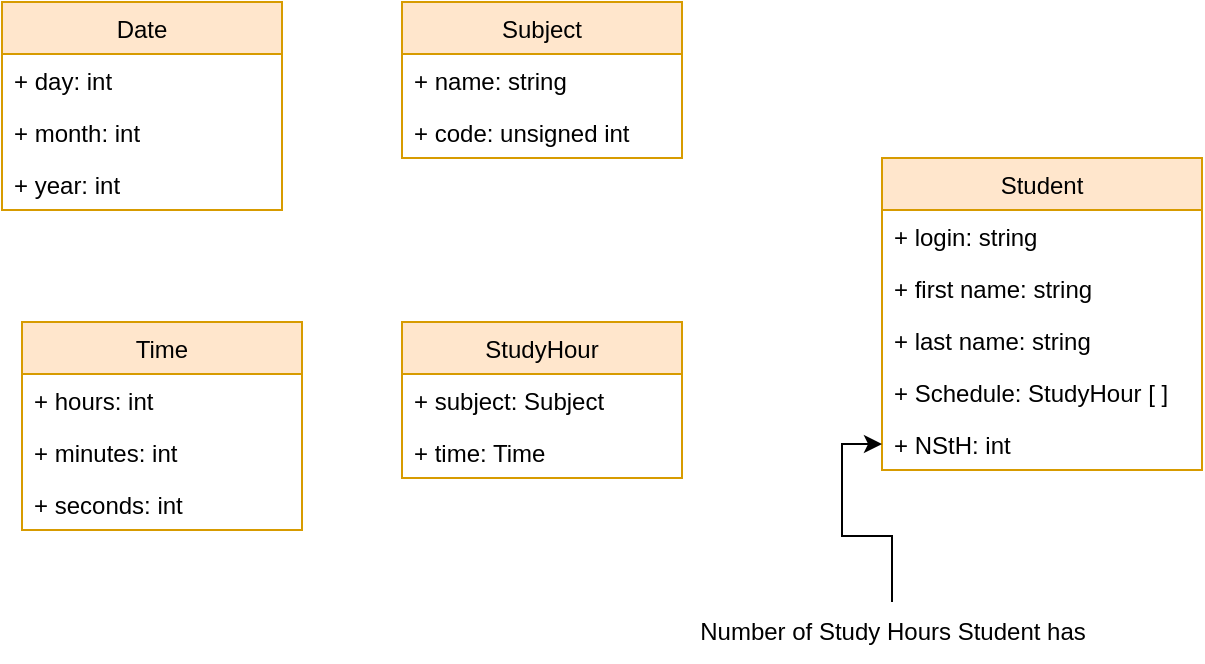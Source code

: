 <mxfile version="20.5.1" type="device"><diagram id="0Rq4poIHDJIyV67zgtvl" name="Page-1"><mxGraphModel dx="569" dy="284" grid="1" gridSize="10" guides="1" tooltips="1" connect="1" arrows="1" fold="1" page="1" pageScale="1" pageWidth="850" pageHeight="1100" math="0" shadow="0"><root><mxCell id="0"/><mxCell id="1" parent="0"/><mxCell id="Qm-jC9xtMFt2Q9KUEN7E-1" value="Date" style="swimlane;fontStyle=0;childLayout=stackLayout;horizontal=1;startSize=26;fillColor=#ffe6cc;horizontalStack=0;resizeParent=1;resizeParentMax=0;resizeLast=0;collapsible=1;marginBottom=0;strokeColor=#d79b00;" parent="1" vertex="1"><mxGeometry y="40" width="140" height="104" as="geometry"/></mxCell><mxCell id="Qm-jC9xtMFt2Q9KUEN7E-2" value="+ day: int" style="text;strokeColor=none;fillColor=none;align=left;verticalAlign=top;spacingLeft=4;spacingRight=4;overflow=hidden;rotatable=0;points=[[0,0.5],[1,0.5]];portConstraint=eastwest;" parent="Qm-jC9xtMFt2Q9KUEN7E-1" vertex="1"><mxGeometry y="26" width="140" height="26" as="geometry"/></mxCell><mxCell id="Qm-jC9xtMFt2Q9KUEN7E-3" value="+ month: int" style="text;strokeColor=none;fillColor=none;align=left;verticalAlign=top;spacingLeft=4;spacingRight=4;overflow=hidden;rotatable=0;points=[[0,0.5],[1,0.5]];portConstraint=eastwest;" parent="Qm-jC9xtMFt2Q9KUEN7E-1" vertex="1"><mxGeometry y="52" width="140" height="26" as="geometry"/></mxCell><mxCell id="Qm-jC9xtMFt2Q9KUEN7E-4" value="+ year: int" style="text;strokeColor=none;fillColor=none;align=left;verticalAlign=top;spacingLeft=4;spacingRight=4;overflow=hidden;rotatable=0;points=[[0,0.5],[1,0.5]];portConstraint=eastwest;" parent="Qm-jC9xtMFt2Q9KUEN7E-1" vertex="1"><mxGeometry y="78" width="140" height="26" as="geometry"/></mxCell><mxCell id="Qm-jC9xtMFt2Q9KUEN7E-5" value="Student" style="swimlane;fontStyle=0;childLayout=stackLayout;horizontal=1;startSize=26;fillColor=#ffe6cc;horizontalStack=0;resizeParent=1;resizeParentMax=0;resizeLast=0;collapsible=1;marginBottom=0;strokeColor=#d79b00;" parent="1" vertex="1"><mxGeometry x="440" y="118" width="160" height="156" as="geometry"/></mxCell><mxCell id="Qm-jC9xtMFt2Q9KUEN7E-6" value="+ login: string" style="text;strokeColor=none;fillColor=none;align=left;verticalAlign=top;spacingLeft=4;spacingRight=4;overflow=hidden;rotatable=0;points=[[0,0.5],[1,0.5]];portConstraint=eastwest;" parent="Qm-jC9xtMFt2Q9KUEN7E-5" vertex="1"><mxGeometry y="26" width="160" height="26" as="geometry"/></mxCell><mxCell id="Qm-jC9xtMFt2Q9KUEN7E-7" value="+ first name: string" style="text;strokeColor=none;fillColor=none;align=left;verticalAlign=top;spacingLeft=4;spacingRight=4;overflow=hidden;rotatable=0;points=[[0,0.5],[1,0.5]];portConstraint=eastwest;" parent="Qm-jC9xtMFt2Q9KUEN7E-5" vertex="1"><mxGeometry y="52" width="160" height="26" as="geometry"/></mxCell><mxCell id="Qm-jC9xtMFt2Q9KUEN7E-8" value="+ last name: string" style="text;strokeColor=none;fillColor=none;align=left;verticalAlign=top;spacingLeft=4;spacingRight=4;overflow=hidden;rotatable=0;points=[[0,0.5],[1,0.5]];portConstraint=eastwest;" parent="Qm-jC9xtMFt2Q9KUEN7E-5" vertex="1"><mxGeometry y="78" width="160" height="26" as="geometry"/></mxCell><mxCell id="Qm-jC9xtMFt2Q9KUEN7E-21" value="+ Schedule: StudyHour [ ]" style="text;strokeColor=none;fillColor=none;align=left;verticalAlign=top;spacingLeft=4;spacingRight=4;overflow=hidden;rotatable=0;points=[[0,0.5],[1,0.5]];portConstraint=eastwest;" parent="Qm-jC9xtMFt2Q9KUEN7E-5" vertex="1"><mxGeometry y="104" width="160" height="26" as="geometry"/></mxCell><mxCell id="k2fHjbNUoyeymB1Im-Il-1" value="+ NStH: int" style="text;strokeColor=none;fillColor=none;align=left;verticalAlign=top;spacingLeft=4;spacingRight=4;overflow=hidden;rotatable=0;points=[[0,0.5],[1,0.5]];portConstraint=eastwest;" parent="Qm-jC9xtMFt2Q9KUEN7E-5" vertex="1"><mxGeometry y="130" width="160" height="26" as="geometry"/></mxCell><mxCell id="Qm-jC9xtMFt2Q9KUEN7E-9" value="Subject" style="swimlane;fontStyle=0;childLayout=stackLayout;horizontal=1;startSize=26;fillColor=#ffe6cc;horizontalStack=0;resizeParent=1;resizeParentMax=0;resizeLast=0;collapsible=1;marginBottom=0;strokeColor=#d79b00;" parent="1" vertex="1"><mxGeometry x="200" y="40" width="140" height="78" as="geometry"/></mxCell><mxCell id="Qm-jC9xtMFt2Q9KUEN7E-10" value="+ name: string" style="text;strokeColor=none;fillColor=none;align=left;verticalAlign=top;spacingLeft=4;spacingRight=4;overflow=hidden;rotatable=0;points=[[0,0.5],[1,0.5]];portConstraint=eastwest;" parent="Qm-jC9xtMFt2Q9KUEN7E-9" vertex="1"><mxGeometry y="26" width="140" height="26" as="geometry"/></mxCell><mxCell id="Qm-jC9xtMFt2Q9KUEN7E-11" value="+ code: unsigned int" style="text;strokeColor=none;fillColor=none;align=left;verticalAlign=top;spacingLeft=4;spacingRight=4;overflow=hidden;rotatable=0;points=[[0,0.5],[1,0.5]];portConstraint=eastwest;" parent="Qm-jC9xtMFt2Q9KUEN7E-9" vertex="1"><mxGeometry y="52" width="140" height="26" as="geometry"/></mxCell><mxCell id="Qm-jC9xtMFt2Q9KUEN7E-13" value="StudyHour" style="swimlane;fontStyle=0;childLayout=stackLayout;horizontal=1;startSize=26;fillColor=#ffe6cc;horizontalStack=0;resizeParent=1;resizeParentMax=0;resizeLast=0;collapsible=1;marginBottom=0;strokeColor=#d79b00;" parent="1" vertex="1"><mxGeometry x="200" y="200" width="140" height="78" as="geometry"/></mxCell><mxCell id="Qm-jC9xtMFt2Q9KUEN7E-14" value="+ subject: Subject" style="text;strokeColor=none;fillColor=none;align=left;verticalAlign=top;spacingLeft=4;spacingRight=4;overflow=hidden;rotatable=0;points=[[0,0.5],[1,0.5]];portConstraint=eastwest;" parent="Qm-jC9xtMFt2Q9KUEN7E-13" vertex="1"><mxGeometry y="26" width="140" height="26" as="geometry"/></mxCell><mxCell id="Qm-jC9xtMFt2Q9KUEN7E-16" value="+ time: Time" style="text;strokeColor=none;fillColor=none;align=left;verticalAlign=top;spacingLeft=4;spacingRight=4;overflow=hidden;rotatable=0;points=[[0,0.5],[1,0.5]];portConstraint=eastwest;" parent="Qm-jC9xtMFt2Q9KUEN7E-13" vertex="1"><mxGeometry y="52" width="140" height="26" as="geometry"/></mxCell><mxCell id="Qm-jC9xtMFt2Q9KUEN7E-17" value="Time" style="swimlane;fontStyle=0;childLayout=stackLayout;horizontal=1;startSize=26;fillColor=#ffe6cc;horizontalStack=0;resizeParent=1;resizeParentMax=0;resizeLast=0;collapsible=1;marginBottom=0;strokeColor=#d79b00;" parent="1" vertex="1"><mxGeometry x="10" y="200" width="140" height="104" as="geometry"/></mxCell><mxCell id="Qm-jC9xtMFt2Q9KUEN7E-18" value="+ hours: int" style="text;strokeColor=none;fillColor=none;align=left;verticalAlign=top;spacingLeft=4;spacingRight=4;overflow=hidden;rotatable=0;points=[[0,0.5],[1,0.5]];portConstraint=eastwest;" parent="Qm-jC9xtMFt2Q9KUEN7E-17" vertex="1"><mxGeometry y="26" width="140" height="26" as="geometry"/></mxCell><mxCell id="Qm-jC9xtMFt2Q9KUEN7E-19" value="+ minutes: int" style="text;strokeColor=none;fillColor=none;align=left;verticalAlign=top;spacingLeft=4;spacingRight=4;overflow=hidden;rotatable=0;points=[[0,0.5],[1,0.5]];portConstraint=eastwest;" parent="Qm-jC9xtMFt2Q9KUEN7E-17" vertex="1"><mxGeometry y="52" width="140" height="26" as="geometry"/></mxCell><mxCell id="Qm-jC9xtMFt2Q9KUEN7E-20" value="+ seconds: int" style="text;strokeColor=none;fillColor=none;align=left;verticalAlign=top;spacingLeft=4;spacingRight=4;overflow=hidden;rotatable=0;points=[[0,0.5],[1,0.5]];portConstraint=eastwest;" parent="Qm-jC9xtMFt2Q9KUEN7E-17" vertex="1"><mxGeometry y="78" width="140" height="26" as="geometry"/></mxCell><mxCell id="k2fHjbNUoyeymB1Im-Il-3" value="" style="edgeStyle=orthogonalEdgeStyle;rounded=0;orthogonalLoop=1;jettySize=auto;html=1;" parent="1" source="k2fHjbNUoyeymB1Im-Il-2" target="k2fHjbNUoyeymB1Im-Il-1" edge="1"><mxGeometry relative="1" as="geometry"/></mxCell><mxCell id="k2fHjbNUoyeymB1Im-Il-2" value="&lt;div&gt;Number of Study Hours Student has&lt;/div&gt;" style="text;html=1;align=center;verticalAlign=middle;resizable=0;points=[];autosize=1;strokeColor=none;fillColor=none;" parent="1" vertex="1"><mxGeometry x="335" y="340" width="220" height="30" as="geometry"/></mxCell></root></mxGraphModel></diagram></mxfile>